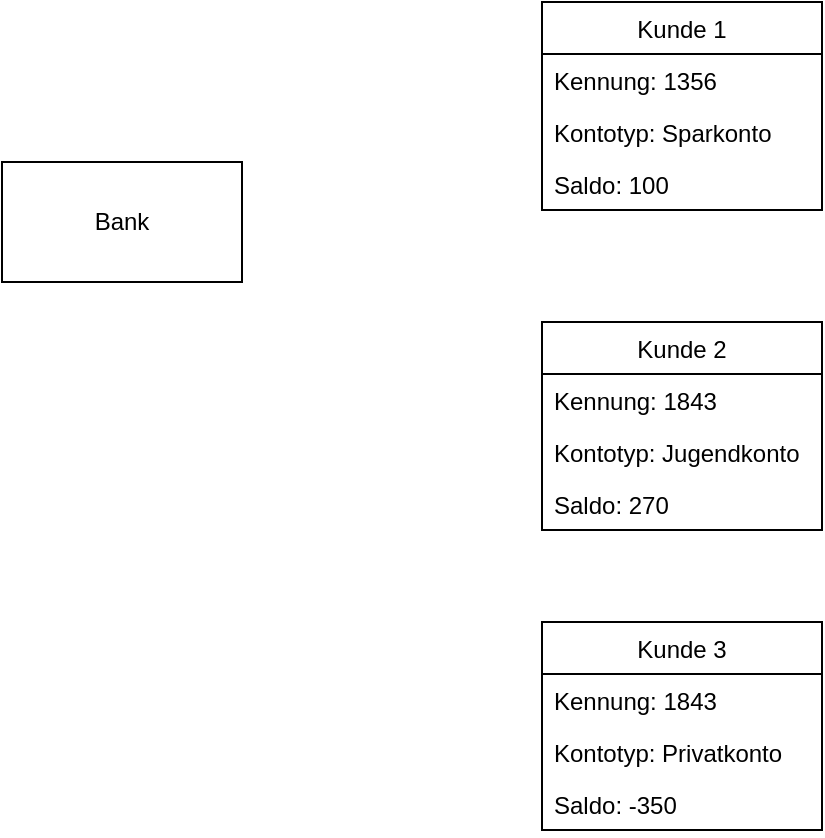 <mxfile version="18.0.4" type="device"><diagram id="d6HXvzPocxoy91xWm9NK" name="Page-1"><mxGraphModel dx="1449" dy="737" grid="1" gridSize="10" guides="1" tooltips="1" connect="1" arrows="1" fold="1" page="1" pageScale="1" pageWidth="1169" pageHeight="827" math="0" shadow="0"><root><mxCell id="0"/><mxCell id="1" parent="0"/><mxCell id="01Yw8OsmfjOOfxU1r3HJ-9" value="Bank" style="rounded=0;whiteSpace=wrap;html=1;" vertex="1" parent="1"><mxGeometry x="120" y="310" width="120" height="60" as="geometry"/></mxCell><mxCell id="01Yw8OsmfjOOfxU1r3HJ-10" value="Kunde 2" style="swimlane;fontStyle=0;childLayout=stackLayout;horizontal=1;startSize=26;fillColor=none;horizontalStack=0;resizeParent=1;resizeParentMax=0;resizeLast=0;collapsible=1;marginBottom=0;" vertex="1" parent="1"><mxGeometry x="390" y="390" width="140" height="104" as="geometry"/></mxCell><mxCell id="01Yw8OsmfjOOfxU1r3HJ-11" value="Kennung: 1843" style="text;strokeColor=none;fillColor=none;align=left;verticalAlign=top;spacingLeft=4;spacingRight=4;overflow=hidden;rotatable=0;points=[[0,0.5],[1,0.5]];portConstraint=eastwest;" vertex="1" parent="01Yw8OsmfjOOfxU1r3HJ-10"><mxGeometry y="26" width="140" height="26" as="geometry"/></mxCell><mxCell id="01Yw8OsmfjOOfxU1r3HJ-12" value="Kontotyp: Jugendkonto" style="text;strokeColor=none;fillColor=none;align=left;verticalAlign=top;spacingLeft=4;spacingRight=4;overflow=hidden;rotatable=0;points=[[0,0.5],[1,0.5]];portConstraint=eastwest;" vertex="1" parent="01Yw8OsmfjOOfxU1r3HJ-10"><mxGeometry y="52" width="140" height="26" as="geometry"/></mxCell><mxCell id="01Yw8OsmfjOOfxU1r3HJ-13" value="Saldo: 270" style="text;strokeColor=none;fillColor=none;align=left;verticalAlign=top;spacingLeft=4;spacingRight=4;overflow=hidden;rotatable=0;points=[[0,0.5],[1,0.5]];portConstraint=eastwest;" vertex="1" parent="01Yw8OsmfjOOfxU1r3HJ-10"><mxGeometry y="78" width="140" height="26" as="geometry"/></mxCell><mxCell id="01Yw8OsmfjOOfxU1r3HJ-15" value="Kunde 1" style="swimlane;fontStyle=0;childLayout=stackLayout;horizontal=1;startSize=26;fillColor=none;horizontalStack=0;resizeParent=1;resizeParentMax=0;resizeLast=0;collapsible=1;marginBottom=0;" vertex="1" parent="1"><mxGeometry x="390" y="230" width="140" height="104" as="geometry"/></mxCell><mxCell id="01Yw8OsmfjOOfxU1r3HJ-16" value="Kennung: 1356" style="text;strokeColor=none;fillColor=none;align=left;verticalAlign=top;spacingLeft=4;spacingRight=4;overflow=hidden;rotatable=0;points=[[0,0.5],[1,0.5]];portConstraint=eastwest;" vertex="1" parent="01Yw8OsmfjOOfxU1r3HJ-15"><mxGeometry y="26" width="140" height="26" as="geometry"/></mxCell><mxCell id="01Yw8OsmfjOOfxU1r3HJ-17" value="Kontotyp: Sparkonto" style="text;strokeColor=none;fillColor=none;align=left;verticalAlign=top;spacingLeft=4;spacingRight=4;overflow=hidden;rotatable=0;points=[[0,0.5],[1,0.5]];portConstraint=eastwest;" vertex="1" parent="01Yw8OsmfjOOfxU1r3HJ-15"><mxGeometry y="52" width="140" height="26" as="geometry"/></mxCell><mxCell id="01Yw8OsmfjOOfxU1r3HJ-18" value="Saldo: 100" style="text;strokeColor=none;fillColor=none;align=left;verticalAlign=top;spacingLeft=4;spacingRight=4;overflow=hidden;rotatable=0;points=[[0,0.5],[1,0.5]];portConstraint=eastwest;" vertex="1" parent="01Yw8OsmfjOOfxU1r3HJ-15"><mxGeometry y="78" width="140" height="26" as="geometry"/></mxCell><mxCell id="01Yw8OsmfjOOfxU1r3HJ-19" value="Kunde 3" style="swimlane;fontStyle=0;childLayout=stackLayout;horizontal=1;startSize=26;fillColor=none;horizontalStack=0;resizeParent=1;resizeParentMax=0;resizeLast=0;collapsible=1;marginBottom=0;" vertex="1" parent="1"><mxGeometry x="390" y="540" width="140" height="104" as="geometry"/></mxCell><mxCell id="01Yw8OsmfjOOfxU1r3HJ-20" value="Kennung: 1843" style="text;strokeColor=none;fillColor=none;align=left;verticalAlign=top;spacingLeft=4;spacingRight=4;overflow=hidden;rotatable=0;points=[[0,0.5],[1,0.5]];portConstraint=eastwest;" vertex="1" parent="01Yw8OsmfjOOfxU1r3HJ-19"><mxGeometry y="26" width="140" height="26" as="geometry"/></mxCell><mxCell id="01Yw8OsmfjOOfxU1r3HJ-21" value="Kontotyp: Privatkonto" style="text;strokeColor=none;fillColor=none;align=left;verticalAlign=top;spacingLeft=4;spacingRight=4;overflow=hidden;rotatable=0;points=[[0,0.5],[1,0.5]];portConstraint=eastwest;" vertex="1" parent="01Yw8OsmfjOOfxU1r3HJ-19"><mxGeometry y="52" width="140" height="26" as="geometry"/></mxCell><mxCell id="01Yw8OsmfjOOfxU1r3HJ-22" value="Saldo: -350" style="text;strokeColor=none;fillColor=none;align=left;verticalAlign=top;spacingLeft=4;spacingRight=4;overflow=hidden;rotatable=0;points=[[0,0.5],[1,0.5]];portConstraint=eastwest;" vertex="1" parent="01Yw8OsmfjOOfxU1r3HJ-19"><mxGeometry y="78" width="140" height="26" as="geometry"/></mxCell></root></mxGraphModel></diagram></mxfile>